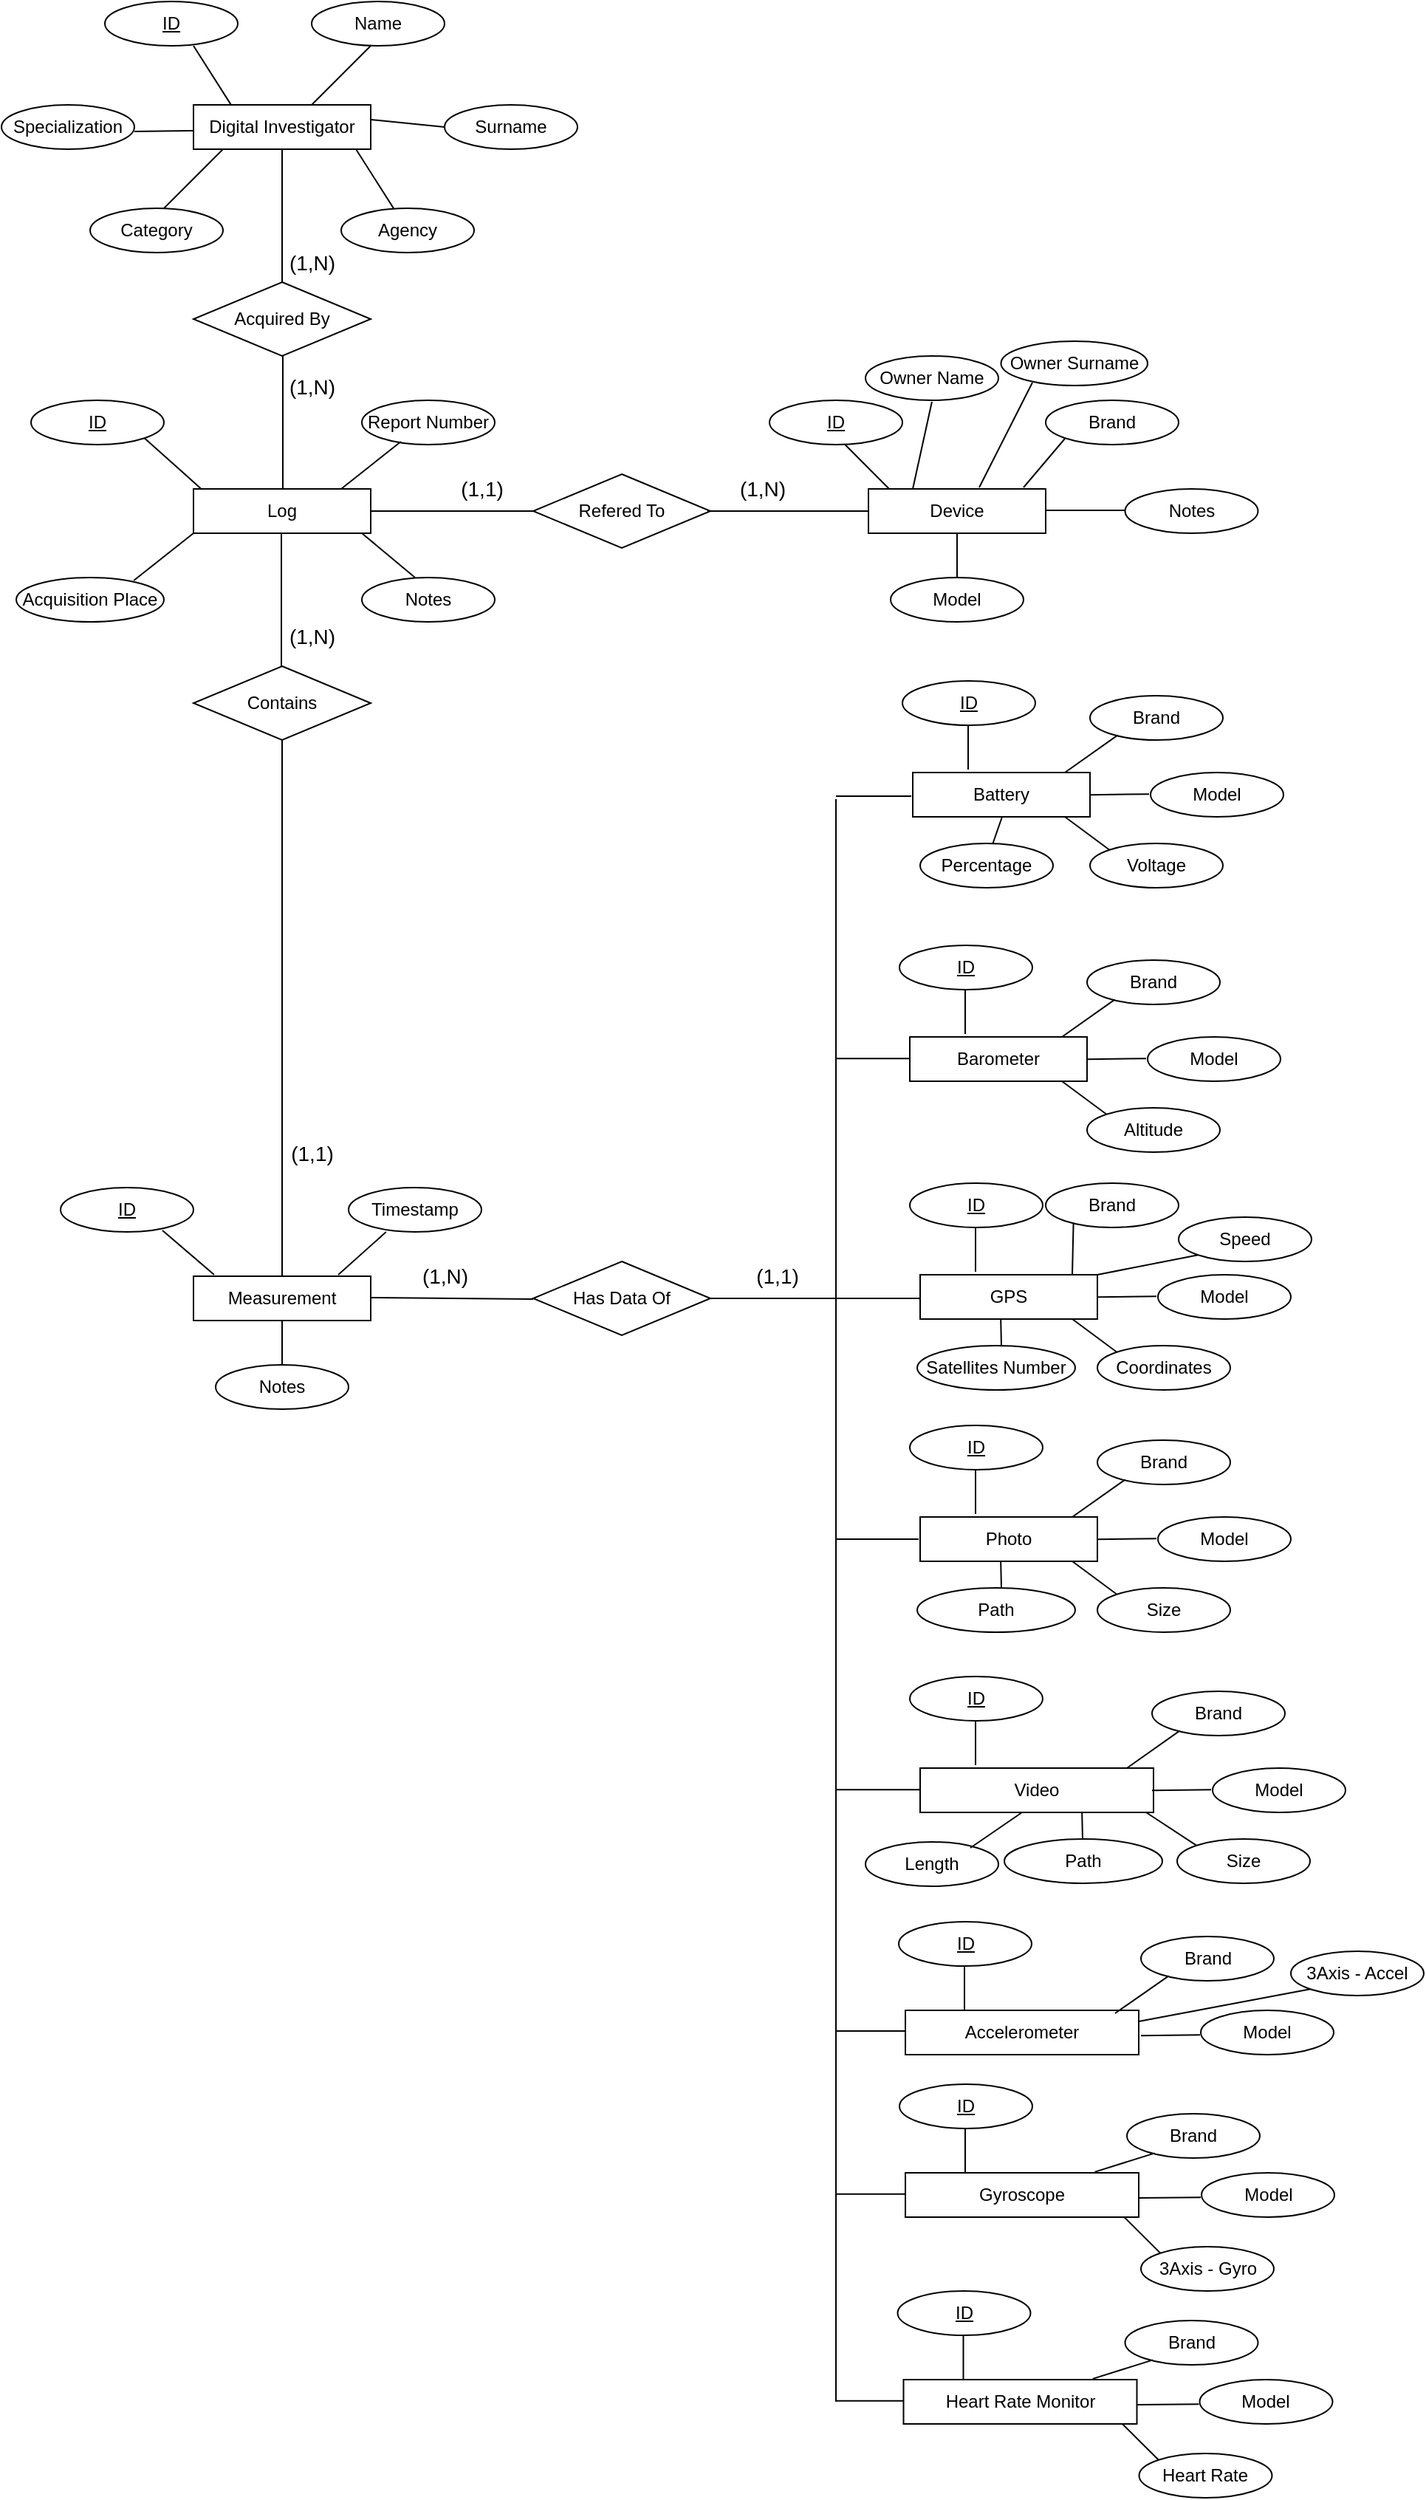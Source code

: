<mxfile version="14.9.2" type="device"><diagram id="i7HdME1S4JDZ9d9rZ92s" name="Page-1"><mxGraphModel dx="677" dy="363" grid="1" gridSize="10" guides="1" tooltips="1" connect="1" arrows="1" fold="1" page="1" pageScale="1" pageWidth="827" pageHeight="1169" math="0" shadow="0"><root><mxCell id="0"/><mxCell id="1" parent="0"/><mxCell id="5FPhKypuNp2SqSt-Zki2-1" value="Digital Investigator" style="rounded=0;whiteSpace=wrap;html=1;" parent="1" vertex="1"><mxGeometry x="210" y="110" width="120" height="30" as="geometry"/></mxCell><mxCell id="5FPhKypuNp2SqSt-Zki2-2" value="&lt;u&gt;ID&lt;/u&gt;" style="ellipse;whiteSpace=wrap;html=1;" parent="1" vertex="1"><mxGeometry x="150" y="40" width="90" height="30" as="geometry"/></mxCell><mxCell id="5FPhKypuNp2SqSt-Zki2-3" value="Surname" style="ellipse;whiteSpace=wrap;html=1;" parent="1" vertex="1"><mxGeometry x="380" y="110" width="90" height="30" as="geometry"/></mxCell><mxCell id="5FPhKypuNp2SqSt-Zki2-4" value="Specialization" style="ellipse;whiteSpace=wrap;html=1;" parent="1" vertex="1"><mxGeometry x="80" y="110" width="90" height="30" as="geometry"/></mxCell><mxCell id="5FPhKypuNp2SqSt-Zki2-5" value="Agency" style="ellipse;whiteSpace=wrap;html=1;" parent="1" vertex="1"><mxGeometry x="310" y="180" width="90" height="30" as="geometry"/></mxCell><mxCell id="5FPhKypuNp2SqSt-Zki2-6" value="Name" style="ellipse;whiteSpace=wrap;html=1;" parent="1" vertex="1"><mxGeometry x="290" y="40" width="90" height="30" as="geometry"/></mxCell><mxCell id="5FPhKypuNp2SqSt-Zki2-7" value="Category" style="ellipse;whiteSpace=wrap;html=1;" parent="1" vertex="1"><mxGeometry x="140" y="180" width="90" height="30" as="geometry"/></mxCell><mxCell id="5FPhKypuNp2SqSt-Zki2-10" value="" style="endArrow=none;html=1;" parent="1" edge="1"><mxGeometry width="50" height="50" relative="1" as="geometry"><mxPoint x="190" y="180" as="sourcePoint"/><mxPoint x="230" y="140" as="targetPoint"/></mxGeometry></mxCell><mxCell id="5FPhKypuNp2SqSt-Zki2-11" value="" style="endArrow=none;html=1;" parent="1" edge="1"><mxGeometry width="50" height="50" relative="1" as="geometry"><mxPoint x="290" y="110" as="sourcePoint"/><mxPoint x="330" y="70" as="targetPoint"/></mxGeometry></mxCell><mxCell id="5FPhKypuNp2SqSt-Zki2-12" value="" style="endArrow=none;html=1;" parent="1" source="5FPhKypuNp2SqSt-Zki2-5" edge="1"><mxGeometry width="50" height="50" relative="1" as="geometry"><mxPoint x="280" y="180" as="sourcePoint"/><mxPoint x="320" y="140" as="targetPoint"/></mxGeometry></mxCell><mxCell id="5FPhKypuNp2SqSt-Zki2-13" value="" style="endArrow=none;html=1;" parent="1" edge="1"><mxGeometry width="50" height="50" relative="1" as="geometry"><mxPoint x="235.662" y="110.326" as="sourcePoint"/><mxPoint x="210" y="70" as="targetPoint"/></mxGeometry></mxCell><mxCell id="5FPhKypuNp2SqSt-Zki2-14" value="" style="endArrow=none;html=1;exitX=0;exitY=0.5;exitDx=0;exitDy=0;" parent="1" source="5FPhKypuNp2SqSt-Zki2-3" edge="1"><mxGeometry width="50" height="50" relative="1" as="geometry"><mxPoint x="355.662" y="160.326" as="sourcePoint"/><mxPoint x="330" y="120" as="targetPoint"/></mxGeometry></mxCell><mxCell id="5FPhKypuNp2SqSt-Zki2-15" value="" style="endArrow=none;html=1;exitX=0;exitY=0.5;exitDx=0;exitDy=0;" parent="1" edge="1"><mxGeometry width="50" height="50" relative="1" as="geometry"><mxPoint x="210" y="127.5" as="sourcePoint"/><mxPoint x="170" y="128" as="targetPoint"/></mxGeometry></mxCell><mxCell id="5FPhKypuNp2SqSt-Zki2-16" value="Acquired By" style="rhombus;whiteSpace=wrap;html=1;" parent="1" vertex="1"><mxGeometry x="210" y="230" width="120" height="50" as="geometry"/></mxCell><mxCell id="5FPhKypuNp2SqSt-Zki2-17" value="" style="endArrow=none;html=1;entryX=0.5;entryY=1;entryDx=0;entryDy=0;" parent="1" target="5FPhKypuNp2SqSt-Zki2-1" edge="1"><mxGeometry width="50" height="50" relative="1" as="geometry"><mxPoint x="270" y="230" as="sourcePoint"/><mxPoint x="320" y="180" as="targetPoint"/></mxGeometry></mxCell><mxCell id="5FPhKypuNp2SqSt-Zki2-18" value="" style="endArrow=none;html=1;entryX=0.5;entryY=1;entryDx=0;entryDy=0;" parent="1" edge="1"><mxGeometry width="50" height="50" relative="1" as="geometry"><mxPoint x="270.5" y="371" as="sourcePoint"/><mxPoint x="270.5" y="280" as="targetPoint"/></mxGeometry></mxCell><mxCell id="5FPhKypuNp2SqSt-Zki2-19" value="Log" style="rounded=0;whiteSpace=wrap;html=1;" parent="1" vertex="1"><mxGeometry x="210" y="370" width="120" height="30" as="geometry"/></mxCell><mxCell id="5FPhKypuNp2SqSt-Zki2-20" value="&lt;u&gt;ID&lt;/u&gt;" style="ellipse;whiteSpace=wrap;html=1;" parent="1" vertex="1"><mxGeometry x="100" y="310" width="90" height="30" as="geometry"/></mxCell><mxCell id="5FPhKypuNp2SqSt-Zki2-21" value="Acquisition Place" style="ellipse;whiteSpace=wrap;html=1;" parent="1" vertex="1"><mxGeometry x="90" y="430" width="100" height="30" as="geometry"/></mxCell><mxCell id="5FPhKypuNp2SqSt-Zki2-22" value="Notes" style="ellipse;whiteSpace=wrap;html=1;" parent="1" vertex="1"><mxGeometry x="324" y="430" width="90" height="30" as="geometry"/></mxCell><mxCell id="5FPhKypuNp2SqSt-Zki2-23" value="Report Number" style="ellipse;whiteSpace=wrap;html=1;" parent="1" vertex="1"><mxGeometry x="324" y="310" width="90" height="30" as="geometry"/></mxCell><mxCell id="5FPhKypuNp2SqSt-Zki2-24" value="" style="endArrow=none;html=1;entryX=1;entryY=1;entryDx=0;entryDy=0;" parent="1" target="5FPhKypuNp2SqSt-Zki2-20" edge="1"><mxGeometry width="50" height="50" relative="1" as="geometry"><mxPoint x="215.662" y="370.326" as="sourcePoint"/><mxPoint x="190" y="330" as="targetPoint"/></mxGeometry></mxCell><mxCell id="5FPhKypuNp2SqSt-Zki2-25" value="" style="endArrow=none;html=1;entryX=1;entryY=1;entryDx=0;entryDy=0;" parent="1" edge="1"><mxGeometry width="50" height="50" relative="1" as="geometry"><mxPoint x="360" y="430" as="sourcePoint"/><mxPoint x="324.0" y="399.997" as="targetPoint"/></mxGeometry></mxCell><mxCell id="5FPhKypuNp2SqSt-Zki2-26" value="" style="endArrow=none;html=1;entryX=1;entryY=1;entryDx=0;entryDy=0;exitX=0;exitY=1;exitDx=0;exitDy=0;" parent="1" source="5FPhKypuNp2SqSt-Zki2-19" edge="1"><mxGeometry width="50" height="50" relative="1" as="geometry"><mxPoint x="198.42" y="412" as="sourcePoint"/><mxPoint x="169.58" y="431.997" as="targetPoint"/></mxGeometry></mxCell><mxCell id="5FPhKypuNp2SqSt-Zki2-27" value="" style="endArrow=none;html=1;entryX=1;entryY=1;entryDx=0;entryDy=0;exitX=0;exitY=1;exitDx=0;exitDy=0;" parent="1" edge="1"><mxGeometry width="50" height="50" relative="1" as="geometry"><mxPoint x="350.42" y="338" as="sourcePoint"/><mxPoint x="310.0" y="369.997" as="targetPoint"/></mxGeometry></mxCell><mxCell id="5FPhKypuNp2SqSt-Zki2-28" value="Refered To" style="rhombus;whiteSpace=wrap;html=1;" parent="1" vertex="1"><mxGeometry x="440" y="360" width="120" height="50" as="geometry"/></mxCell><mxCell id="5FPhKypuNp2SqSt-Zki2-29" value="" style="endArrow=none;html=1;entryX=0;entryY=0.5;entryDx=0;entryDy=0;" parent="1" edge="1"><mxGeometry width="50" height="50" relative="1" as="geometry"><mxPoint x="330" y="385" as="sourcePoint"/><mxPoint x="440" y="385" as="targetPoint"/></mxGeometry></mxCell><mxCell id="5FPhKypuNp2SqSt-Zki2-30" value="" style="endArrow=none;html=1;entryX=0;entryY=0.5;entryDx=0;entryDy=0;" parent="1" edge="1"><mxGeometry width="50" height="50" relative="1" as="geometry"><mxPoint x="558" y="385" as="sourcePoint"/><mxPoint x="668" y="385" as="targetPoint"/></mxGeometry></mxCell><mxCell id="5FPhKypuNp2SqSt-Zki2-31" value="Device" style="rounded=0;whiteSpace=wrap;html=1;" parent="1" vertex="1"><mxGeometry x="667" y="370" width="120" height="30" as="geometry"/></mxCell><mxCell id="5FPhKypuNp2SqSt-Zki2-32" value="&lt;u&gt;ID&lt;/u&gt;" style="ellipse;whiteSpace=wrap;html=1;" parent="1" vertex="1"><mxGeometry x="600" y="310" width="90" height="30" as="geometry"/></mxCell><mxCell id="5FPhKypuNp2SqSt-Zki2-33" value="Brand" style="ellipse;whiteSpace=wrap;html=1;" parent="1" vertex="1"><mxGeometry x="787" y="310" width="90" height="30" as="geometry"/></mxCell><mxCell id="5FPhKypuNp2SqSt-Zki2-34" value="Model" style="ellipse;whiteSpace=wrap;html=1;" parent="1" vertex="1"><mxGeometry x="682" y="430" width="90" height="30" as="geometry"/></mxCell><mxCell id="5FPhKypuNp2SqSt-Zki2-35" value="" style="endArrow=none;html=1;entryX=1;entryY=1;entryDx=0;entryDy=0;exitX=0.117;exitY=0;exitDx=0;exitDy=0;exitPerimeter=0;" parent="1" source="5FPhKypuNp2SqSt-Zki2-31" edge="1"><mxGeometry width="50" height="50" relative="1" as="geometry"><mxPoint x="690" y="375" as="sourcePoint"/><mxPoint x="651.16" y="339.997" as="targetPoint"/></mxGeometry></mxCell><mxCell id="5FPhKypuNp2SqSt-Zki2-36" value="" style="endArrow=none;html=1;exitX=0.117;exitY=0;exitDx=0;exitDy=0;exitPerimeter=0;entryX=0.144;entryY=0.867;entryDx=0;entryDy=0;entryPerimeter=0;" parent="1" target="5FPhKypuNp2SqSt-Zki2-33" edge="1"><mxGeometry width="50" height="50" relative="1" as="geometry"><mxPoint x="772" y="369" as="sourcePoint"/><mxPoint x="792" y="336" as="targetPoint"/></mxGeometry></mxCell><mxCell id="5FPhKypuNp2SqSt-Zki2-37" value="" style="endArrow=none;html=1;exitX=0.5;exitY=0;exitDx=0;exitDy=0;entryX=0.5;entryY=1;entryDx=0;entryDy=0;" parent="1" source="5FPhKypuNp2SqSt-Zki2-34" target="5FPhKypuNp2SqSt-Zki2-31" edge="1"><mxGeometry width="50" height="50" relative="1" as="geometry"><mxPoint x="700" y="430" as="sourcePoint"/><mxPoint x="728" y="410" as="targetPoint"/></mxGeometry></mxCell><mxCell id="5FPhKypuNp2SqSt-Zki2-38" value="Contains" style="rhombus;whiteSpace=wrap;html=1;" parent="1" vertex="1"><mxGeometry x="210" y="490" width="120" height="50" as="geometry"/></mxCell><mxCell id="5FPhKypuNp2SqSt-Zki2-39" value="" style="endArrow=none;html=1;entryX=0.5;entryY=1;entryDx=0;entryDy=0;" parent="1" edge="1"><mxGeometry width="50" height="50" relative="1" as="geometry"><mxPoint x="269.5" y="490" as="sourcePoint"/><mxPoint x="269.5" y="400" as="targetPoint"/></mxGeometry></mxCell><mxCell id="5FPhKypuNp2SqSt-Zki2-40" value="" style="endArrow=none;html=1;entryX=0.5;entryY=1;entryDx=0;entryDy=0;exitX=0.5;exitY=0;exitDx=0;exitDy=0;" parent="1" source="5FPhKypuNp2SqSt-Zki2-41" target="5FPhKypuNp2SqSt-Zki2-38" edge="1"><mxGeometry width="50" height="50" relative="1" as="geometry"><mxPoint x="269.5" y="795" as="sourcePoint"/><mxPoint x="269.5" y="705" as="targetPoint"/></mxGeometry></mxCell><mxCell id="5FPhKypuNp2SqSt-Zki2-41" value="Measurement" style="rounded=0;whiteSpace=wrap;html=1;" parent="1" vertex="1"><mxGeometry x="210" y="903" width="120" height="30" as="geometry"/></mxCell><mxCell id="5FPhKypuNp2SqSt-Zki2-42" value="&lt;u&gt;ID&lt;/u&gt;" style="ellipse;whiteSpace=wrap;html=1;" parent="1" vertex="1"><mxGeometry x="120" y="843" width="90" height="30" as="geometry"/></mxCell><mxCell id="5FPhKypuNp2SqSt-Zki2-43" value="Timestamp" style="ellipse;whiteSpace=wrap;html=1;" parent="1" vertex="1"><mxGeometry x="315" y="843" width="90" height="30" as="geometry"/></mxCell><mxCell id="5FPhKypuNp2SqSt-Zki2-44" value="Notes" style="ellipse;whiteSpace=wrap;html=1;" parent="1" vertex="1"><mxGeometry x="225" y="963" width="90" height="30" as="geometry"/></mxCell><mxCell id="5FPhKypuNp2SqSt-Zki2-45" value="" style="endArrow=none;html=1;" parent="1" edge="1"><mxGeometry width="50" height="50" relative="1" as="geometry"><mxPoint x="224.002" y="901.996" as="sourcePoint"/><mxPoint x="189" y="872" as="targetPoint"/></mxGeometry></mxCell><mxCell id="5FPhKypuNp2SqSt-Zki2-46" value="" style="endArrow=none;html=1;exitX=0.5;exitY=0;exitDx=0;exitDy=0;" parent="1" source="5FPhKypuNp2SqSt-Zki2-44" edge="1"><mxGeometry width="50" height="50" relative="1" as="geometry"><mxPoint x="305.002" y="962.996" as="sourcePoint"/><mxPoint x="270" y="933" as="targetPoint"/></mxGeometry></mxCell><mxCell id="5FPhKypuNp2SqSt-Zki2-47" value="" style="endArrow=none;html=1;exitX=0;exitY=1;exitDx=0;exitDy=0;entryX=0.817;entryY=-0.033;entryDx=0;entryDy=0;entryPerimeter=0;" parent="1" target="5FPhKypuNp2SqSt-Zki2-41" edge="1"><mxGeometry width="50" height="50" relative="1" as="geometry"><mxPoint x="340.42" y="873" as="sourcePoint"/><mxPoint x="300" y="905" as="targetPoint"/></mxGeometry></mxCell><mxCell id="5FPhKypuNp2SqSt-Zki2-48" value="Has Data Of" style="rhombus;whiteSpace=wrap;html=1;" parent="1" vertex="1"><mxGeometry x="440" y="893" width="120" height="50" as="geometry"/></mxCell><mxCell id="5FPhKypuNp2SqSt-Zki2-49" value="" style="endArrow=none;html=1;entryX=0;entryY=0.5;entryDx=0;entryDy=0;" parent="1" edge="1"><mxGeometry width="50" height="50" relative="1" as="geometry"><mxPoint x="330" y="917.5" as="sourcePoint"/><mxPoint x="440" y="918.5" as="targetPoint"/></mxGeometry></mxCell><mxCell id="5FPhKypuNp2SqSt-Zki2-50" value="" style="endArrow=none;html=1;" parent="1" edge="1"><mxGeometry width="50" height="50" relative="1" as="geometry"><mxPoint x="560" y="918" as="sourcePoint"/><mxPoint x="703" y="918" as="targetPoint"/></mxGeometry></mxCell><mxCell id="5FPhKypuNp2SqSt-Zki2-52" value="" style="endArrow=none;html=1;" parent="1" edge="1"><mxGeometry width="50" height="50" relative="1" as="geometry"><mxPoint x="645" y="1665" as="sourcePoint"/><mxPoint x="645" y="580" as="targetPoint"/></mxGeometry></mxCell><mxCell id="5FPhKypuNp2SqSt-Zki2-54" value="" style="endArrow=none;html=1;" parent="1" edge="1"><mxGeometry width="50" height="50" relative="1" as="geometry"><mxPoint x="696" y="578" as="sourcePoint"/><mxPoint x="645" y="578" as="targetPoint"/><Array as="points"><mxPoint x="655" y="578"/></Array></mxGeometry></mxCell><mxCell id="5FPhKypuNp2SqSt-Zki2-55" value="Battery" style="rounded=0;whiteSpace=wrap;html=1;" parent="1" vertex="1"><mxGeometry x="697" y="562" width="120" height="30" as="geometry"/></mxCell><mxCell id="5FPhKypuNp2SqSt-Zki2-56" value="&lt;u&gt;ID&lt;/u&gt;" style="ellipse;whiteSpace=wrap;html=1;" parent="1" vertex="1"><mxGeometry x="690" y="500" width="90" height="30" as="geometry"/></mxCell><mxCell id="5FPhKypuNp2SqSt-Zki2-57" value="" style="endArrow=none;html=1;exitX=0.5;exitY=0;exitDx=0;exitDy=0;entryX=0.5;entryY=1;entryDx=0;entryDy=0;" parent="1" edge="1"><mxGeometry width="50" height="50" relative="1" as="geometry"><mxPoint x="734.5" y="560" as="sourcePoint"/><mxPoint x="734.5" y="530" as="targetPoint"/></mxGeometry></mxCell><mxCell id="5FPhKypuNp2SqSt-Zki2-58" value="Brand" style="ellipse;whiteSpace=wrap;html=1;" parent="1" vertex="1"><mxGeometry x="817" y="510" width="90" height="30" as="geometry"/></mxCell><mxCell id="5FPhKypuNp2SqSt-Zki2-59" value="Model" style="ellipse;whiteSpace=wrap;html=1;" parent="1" vertex="1"><mxGeometry x="858" y="562" width="90" height="30" as="geometry"/></mxCell><mxCell id="5FPhKypuNp2SqSt-Zki2-60" value="Voltage" style="ellipse;whiteSpace=wrap;html=1;" parent="1" vertex="1"><mxGeometry x="817" y="610" width="90" height="30" as="geometry"/></mxCell><mxCell id="5FPhKypuNp2SqSt-Zki2-61" value="" style="endArrow=none;html=1;entryX=1;entryY=1;entryDx=0;entryDy=0;exitX=0.209;exitY=0.889;exitDx=0;exitDy=0;exitPerimeter=0;" parent="1" source="5FPhKypuNp2SqSt-Zki2-58" edge="1"><mxGeometry width="50" height="50" relative="1" as="geometry"><mxPoint x="840" y="540" as="sourcePoint"/><mxPoint x="800.0" y="561.997" as="targetPoint"/></mxGeometry></mxCell><mxCell id="5FPhKypuNp2SqSt-Zki2-62" value="" style="endArrow=none;html=1;entryX=1;entryY=1;entryDx=0;entryDy=0;exitX=0;exitY=0;exitDx=0;exitDy=0;" parent="1" source="5FPhKypuNp2SqSt-Zki2-60" edge="1"><mxGeometry width="50" height="50" relative="1" as="geometry"><mxPoint x="836" y="622" as="sourcePoint"/><mxPoint x="800.0" y="591.997" as="targetPoint"/></mxGeometry></mxCell><mxCell id="5FPhKypuNp2SqSt-Zki2-63" value="" style="endArrow=none;html=1;exitX=0;exitY=0.5;exitDx=0;exitDy=0;" parent="1" edge="1"><mxGeometry width="50" height="50" relative="1" as="geometry"><mxPoint x="857" y="576.58" as="sourcePoint"/><mxPoint x="817" y="577.08" as="targetPoint"/></mxGeometry></mxCell><mxCell id="5FPhKypuNp2SqSt-Zki2-64" value="Barometer" style="rounded=0;whiteSpace=wrap;html=1;" parent="1" vertex="1"><mxGeometry x="695" y="741" width="120" height="30" as="geometry"/></mxCell><mxCell id="5FPhKypuNp2SqSt-Zki2-65" value="&lt;u&gt;ID&lt;/u&gt;" style="ellipse;whiteSpace=wrap;html=1;" parent="1" vertex="1"><mxGeometry x="688" y="679" width="90" height="30" as="geometry"/></mxCell><mxCell id="5FPhKypuNp2SqSt-Zki2-66" value="" style="endArrow=none;html=1;exitX=0.5;exitY=0;exitDx=0;exitDy=0;entryX=0.5;entryY=1;entryDx=0;entryDy=0;" parent="1" edge="1"><mxGeometry width="50" height="50" relative="1" as="geometry"><mxPoint x="732.5" y="739" as="sourcePoint"/><mxPoint x="732.5" y="709" as="targetPoint"/></mxGeometry></mxCell><mxCell id="5FPhKypuNp2SqSt-Zki2-67" value="Brand" style="ellipse;whiteSpace=wrap;html=1;" parent="1" vertex="1"><mxGeometry x="815" y="689" width="90" height="30" as="geometry"/></mxCell><mxCell id="5FPhKypuNp2SqSt-Zki2-68" value="Model" style="ellipse;whiteSpace=wrap;html=1;" parent="1" vertex="1"><mxGeometry x="856" y="741" width="90" height="30" as="geometry"/></mxCell><mxCell id="5FPhKypuNp2SqSt-Zki2-69" value="Altitude" style="ellipse;whiteSpace=wrap;html=1;" parent="1" vertex="1"><mxGeometry x="815" y="789" width="90" height="30" as="geometry"/></mxCell><mxCell id="5FPhKypuNp2SqSt-Zki2-70" value="" style="endArrow=none;html=1;entryX=1;entryY=1;entryDx=0;entryDy=0;exitX=0.209;exitY=0.889;exitDx=0;exitDy=0;exitPerimeter=0;" parent="1" source="5FPhKypuNp2SqSt-Zki2-67" edge="1"><mxGeometry width="50" height="50" relative="1" as="geometry"><mxPoint x="838" y="719" as="sourcePoint"/><mxPoint x="798.0" y="740.997" as="targetPoint"/></mxGeometry></mxCell><mxCell id="5FPhKypuNp2SqSt-Zki2-71" value="" style="endArrow=none;html=1;entryX=1;entryY=1;entryDx=0;entryDy=0;exitX=0;exitY=0;exitDx=0;exitDy=0;" parent="1" source="5FPhKypuNp2SqSt-Zki2-69" edge="1"><mxGeometry width="50" height="50" relative="1" as="geometry"><mxPoint x="834" y="801" as="sourcePoint"/><mxPoint x="798.0" y="770.997" as="targetPoint"/></mxGeometry></mxCell><mxCell id="5FPhKypuNp2SqSt-Zki2-72" value="" style="endArrow=none;html=1;exitX=0;exitY=0.5;exitDx=0;exitDy=0;" parent="1" edge="1"><mxGeometry width="50" height="50" relative="1" as="geometry"><mxPoint x="855.0" y="755.58" as="sourcePoint"/><mxPoint x="815.0" y="756.08" as="targetPoint"/></mxGeometry></mxCell><mxCell id="5FPhKypuNp2SqSt-Zki2-73" value="" style="endArrow=none;html=1;" parent="1" edge="1"><mxGeometry width="50" height="50" relative="1" as="geometry"><mxPoint x="695" y="755.58" as="sourcePoint"/><mxPoint x="645" y="755.58" as="targetPoint"/><Array as="points"><mxPoint x="655" y="755.58"/></Array></mxGeometry></mxCell><mxCell id="5FPhKypuNp2SqSt-Zki2-74" value="GPS" style="rounded=0;whiteSpace=wrap;html=1;" parent="1" vertex="1"><mxGeometry x="702" y="902" width="120" height="30" as="geometry"/></mxCell><mxCell id="5FPhKypuNp2SqSt-Zki2-75" value="&lt;u&gt;ID&lt;/u&gt;" style="ellipse;whiteSpace=wrap;html=1;" parent="1" vertex="1"><mxGeometry x="695" y="840" width="90" height="30" as="geometry"/></mxCell><mxCell id="5FPhKypuNp2SqSt-Zki2-76" value="" style="endArrow=none;html=1;exitX=0.5;exitY=0;exitDx=0;exitDy=0;entryX=0.5;entryY=1;entryDx=0;entryDy=0;" parent="1" edge="1"><mxGeometry width="50" height="50" relative="1" as="geometry"><mxPoint x="739.5" y="900" as="sourcePoint"/><mxPoint x="739.5" y="870" as="targetPoint"/></mxGeometry></mxCell><mxCell id="5FPhKypuNp2SqSt-Zki2-77" value="Brand" style="ellipse;whiteSpace=wrap;html=1;" parent="1" vertex="1"><mxGeometry x="787" y="840" width="90" height="30" as="geometry"/></mxCell><mxCell id="5FPhKypuNp2SqSt-Zki2-78" value="Model" style="ellipse;whiteSpace=wrap;html=1;" parent="1" vertex="1"><mxGeometry x="863" y="902" width="90" height="30" as="geometry"/></mxCell><mxCell id="5FPhKypuNp2SqSt-Zki2-79" value="Coordinates" style="ellipse;whiteSpace=wrap;html=1;" parent="1" vertex="1"><mxGeometry x="822" y="950" width="90" height="30" as="geometry"/></mxCell><mxCell id="5FPhKypuNp2SqSt-Zki2-80" value="" style="endArrow=none;html=1;entryX=1;entryY=1;entryDx=0;entryDy=0;exitX=0.209;exitY=0.889;exitDx=0;exitDy=0;exitPerimeter=0;" parent="1" source="5FPhKypuNp2SqSt-Zki2-77" edge="1"><mxGeometry width="50" height="50" relative="1" as="geometry"><mxPoint x="845" y="880" as="sourcePoint"/><mxPoint x="805.0" y="901.997" as="targetPoint"/></mxGeometry></mxCell><mxCell id="5FPhKypuNp2SqSt-Zki2-81" value="" style="endArrow=none;html=1;entryX=1;entryY=1;entryDx=0;entryDy=0;exitX=0;exitY=0;exitDx=0;exitDy=0;" parent="1" source="5FPhKypuNp2SqSt-Zki2-79" edge="1"><mxGeometry width="50" height="50" relative="1" as="geometry"><mxPoint x="841" y="962" as="sourcePoint"/><mxPoint x="805.0" y="931.997" as="targetPoint"/></mxGeometry></mxCell><mxCell id="5FPhKypuNp2SqSt-Zki2-82" value="" style="endArrow=none;html=1;exitX=0;exitY=0.5;exitDx=0;exitDy=0;" parent="1" edge="1"><mxGeometry width="50" height="50" relative="1" as="geometry"><mxPoint x="862" y="916.58" as="sourcePoint"/><mxPoint x="822" y="917.08" as="targetPoint"/></mxGeometry></mxCell><mxCell id="5FPhKypuNp2SqSt-Zki2-83" value="Satellites Number" style="ellipse;whiteSpace=wrap;html=1;" parent="1" vertex="1"><mxGeometry x="700" y="950" width="107" height="30" as="geometry"/></mxCell><mxCell id="5FPhKypuNp2SqSt-Zki2-84" value="" style="endArrow=none;html=1;entryX=0.5;entryY=1;entryDx=0;entryDy=0;" parent="1" edge="1"><mxGeometry width="50" height="50" relative="1" as="geometry"><mxPoint x="757" y="950" as="sourcePoint"/><mxPoint x="756.58" y="932" as="targetPoint"/></mxGeometry></mxCell><mxCell id="5FPhKypuNp2SqSt-Zki2-86" value="Photo" style="rounded=0;whiteSpace=wrap;html=1;" parent="1" vertex="1"><mxGeometry x="702" y="1066" width="120" height="30" as="geometry"/></mxCell><mxCell id="5FPhKypuNp2SqSt-Zki2-87" value="&lt;u&gt;ID&lt;/u&gt;" style="ellipse;whiteSpace=wrap;html=1;" parent="1" vertex="1"><mxGeometry x="695" y="1004" width="90" height="30" as="geometry"/></mxCell><mxCell id="5FPhKypuNp2SqSt-Zki2-88" value="" style="endArrow=none;html=1;exitX=0.5;exitY=0;exitDx=0;exitDy=0;entryX=0.5;entryY=1;entryDx=0;entryDy=0;" parent="1" edge="1"><mxGeometry width="50" height="50" relative="1" as="geometry"><mxPoint x="739.5" y="1064" as="sourcePoint"/><mxPoint x="739.5" y="1034" as="targetPoint"/></mxGeometry></mxCell><mxCell id="5FPhKypuNp2SqSt-Zki2-89" value="Brand" style="ellipse;whiteSpace=wrap;html=1;" parent="1" vertex="1"><mxGeometry x="822" y="1014" width="90" height="30" as="geometry"/></mxCell><mxCell id="5FPhKypuNp2SqSt-Zki2-90" value="Model" style="ellipse;whiteSpace=wrap;html=1;" parent="1" vertex="1"><mxGeometry x="863" y="1066" width="90" height="30" as="geometry"/></mxCell><mxCell id="5FPhKypuNp2SqSt-Zki2-91" value="Size" style="ellipse;whiteSpace=wrap;html=1;" parent="1" vertex="1"><mxGeometry x="822" y="1114" width="90" height="30" as="geometry"/></mxCell><mxCell id="5FPhKypuNp2SqSt-Zki2-92" value="" style="endArrow=none;html=1;entryX=1;entryY=1;entryDx=0;entryDy=0;exitX=0.209;exitY=0.889;exitDx=0;exitDy=0;exitPerimeter=0;" parent="1" source="5FPhKypuNp2SqSt-Zki2-89" edge="1"><mxGeometry width="50" height="50" relative="1" as="geometry"><mxPoint x="845" y="1044" as="sourcePoint"/><mxPoint x="805.0" y="1065.997" as="targetPoint"/></mxGeometry></mxCell><mxCell id="5FPhKypuNp2SqSt-Zki2-93" value="" style="endArrow=none;html=1;entryX=1;entryY=1;entryDx=0;entryDy=0;exitX=0;exitY=0;exitDx=0;exitDy=0;" parent="1" source="5FPhKypuNp2SqSt-Zki2-91" edge="1"><mxGeometry width="50" height="50" relative="1" as="geometry"><mxPoint x="841" y="1126" as="sourcePoint"/><mxPoint x="805.0" y="1095.997" as="targetPoint"/></mxGeometry></mxCell><mxCell id="5FPhKypuNp2SqSt-Zki2-94" value="" style="endArrow=none;html=1;exitX=0;exitY=0.5;exitDx=0;exitDy=0;" parent="1" edge="1"><mxGeometry width="50" height="50" relative="1" as="geometry"><mxPoint x="862.0" y="1080.58" as="sourcePoint"/><mxPoint x="822.0" y="1081.08" as="targetPoint"/></mxGeometry></mxCell><mxCell id="5FPhKypuNp2SqSt-Zki2-95" value="Path" style="ellipse;whiteSpace=wrap;html=1;" parent="1" vertex="1"><mxGeometry x="700" y="1114" width="107" height="30" as="geometry"/></mxCell><mxCell id="5FPhKypuNp2SqSt-Zki2-96" value="" style="endArrow=none;html=1;entryX=0.5;entryY=1;entryDx=0;entryDy=0;" parent="1" edge="1"><mxGeometry width="50" height="50" relative="1" as="geometry"><mxPoint x="757.0" y="1114" as="sourcePoint"/><mxPoint x="756.58" y="1096" as="targetPoint"/></mxGeometry></mxCell><mxCell id="5FPhKypuNp2SqSt-Zki2-97" value="" style="endArrow=none;html=1;" parent="1" edge="1"><mxGeometry width="50" height="50" relative="1" as="geometry"><mxPoint x="701" y="1081" as="sourcePoint"/><mxPoint x="645" y="1081" as="targetPoint"/><Array as="points"/></mxGeometry></mxCell><mxCell id="5FPhKypuNp2SqSt-Zki2-99" value="Video" style="rounded=0;whiteSpace=wrap;html=1;" parent="1" vertex="1"><mxGeometry x="702" y="1236" width="158" height="30" as="geometry"/></mxCell><mxCell id="5FPhKypuNp2SqSt-Zki2-100" value="&lt;u&gt;ID&lt;/u&gt;" style="ellipse;whiteSpace=wrap;html=1;" parent="1" vertex="1"><mxGeometry x="695" y="1174" width="90" height="30" as="geometry"/></mxCell><mxCell id="5FPhKypuNp2SqSt-Zki2-101" value="" style="endArrow=none;html=1;exitX=0.5;exitY=0;exitDx=0;exitDy=0;entryX=0.5;entryY=1;entryDx=0;entryDy=0;" parent="1" edge="1"><mxGeometry width="50" height="50" relative="1" as="geometry"><mxPoint x="739.5" y="1234" as="sourcePoint"/><mxPoint x="739.5" y="1204" as="targetPoint"/></mxGeometry></mxCell><mxCell id="5FPhKypuNp2SqSt-Zki2-102" value="Brand" style="ellipse;whiteSpace=wrap;html=1;" parent="1" vertex="1"><mxGeometry x="859" y="1184" width="90" height="30" as="geometry"/></mxCell><mxCell id="5FPhKypuNp2SqSt-Zki2-103" value="Model" style="ellipse;whiteSpace=wrap;html=1;" parent="1" vertex="1"><mxGeometry x="900" y="1236" width="90" height="30" as="geometry"/></mxCell><mxCell id="5FPhKypuNp2SqSt-Zki2-104" value="Size" style="ellipse;whiteSpace=wrap;html=1;" parent="1" vertex="1"><mxGeometry x="876" y="1284" width="90" height="30" as="geometry"/></mxCell><mxCell id="5FPhKypuNp2SqSt-Zki2-105" value="" style="endArrow=none;html=1;entryX=1;entryY=1;entryDx=0;entryDy=0;exitX=0.209;exitY=0.889;exitDx=0;exitDy=0;exitPerimeter=0;" parent="1" source="5FPhKypuNp2SqSt-Zki2-102" edge="1"><mxGeometry width="50" height="50" relative="1" as="geometry"><mxPoint x="882" y="1214" as="sourcePoint"/><mxPoint x="842.0" y="1235.997" as="targetPoint"/></mxGeometry></mxCell><mxCell id="5FPhKypuNp2SqSt-Zki2-106" value="" style="endArrow=none;html=1;entryX=1;entryY=1;entryDx=0;entryDy=0;exitX=0;exitY=0;exitDx=0;exitDy=0;" parent="1" source="5FPhKypuNp2SqSt-Zki2-104" edge="1"><mxGeometry width="50" height="50" relative="1" as="geometry"><mxPoint x="891" y="1296" as="sourcePoint"/><mxPoint x="855.0" y="1265.997" as="targetPoint"/></mxGeometry></mxCell><mxCell id="5FPhKypuNp2SqSt-Zki2-107" value="" style="endArrow=none;html=1;exitX=0;exitY=0.5;exitDx=0;exitDy=0;" parent="1" edge="1"><mxGeometry width="50" height="50" relative="1" as="geometry"><mxPoint x="899.0" y="1250.58" as="sourcePoint"/><mxPoint x="859.0" y="1251.08" as="targetPoint"/></mxGeometry></mxCell><mxCell id="5FPhKypuNp2SqSt-Zki2-108" value="Path" style="ellipse;whiteSpace=wrap;html=1;" parent="1" vertex="1"><mxGeometry x="759" y="1284" width="107" height="30" as="geometry"/></mxCell><mxCell id="5FPhKypuNp2SqSt-Zki2-109" value="" style="endArrow=none;html=1;entryX=0.5;entryY=1;entryDx=0;entryDy=0;" parent="1" edge="1"><mxGeometry width="50" height="50" relative="1" as="geometry"><mxPoint x="812.0" y="1284.0" as="sourcePoint"/><mxPoint x="811.58" y="1266" as="targetPoint"/></mxGeometry></mxCell><mxCell id="5FPhKypuNp2SqSt-Zki2-110" value="" style="endArrow=none;html=1;" parent="1" edge="1"><mxGeometry width="50" height="50" relative="1" as="geometry"><mxPoint x="702" y="1250.58" as="sourcePoint"/><mxPoint x="645" y="1250.58" as="targetPoint"/><Array as="points"/></mxGeometry></mxCell><mxCell id="5FPhKypuNp2SqSt-Zki2-111" value="Length" style="ellipse;whiteSpace=wrap;html=1;" parent="1" vertex="1"><mxGeometry x="665" y="1286" width="90" height="30" as="geometry"/></mxCell><mxCell id="5FPhKypuNp2SqSt-Zki2-112" value="" style="endArrow=none;html=1;entryX=1;entryY=1;entryDx=0;entryDy=0;exitX=0.209;exitY=0.889;exitDx=0;exitDy=0;exitPerimeter=0;" parent="1" edge="1"><mxGeometry width="50" height="50" relative="1" as="geometry"><mxPoint x="771" y="1266" as="sourcePoint"/><mxPoint x="736" y="1290" as="targetPoint"/></mxGeometry></mxCell><mxCell id="5FPhKypuNp2SqSt-Zki2-113" value="&lt;font style=&quot;font-size: 14px&quot;&gt;(1,N)&lt;/font&gt;" style="text;html=1;align=center;verticalAlign=middle;resizable=0;points=[];autosize=1;strokeColor=none;" parent="1" vertex="1"><mxGeometry x="265" y="207" width="50" height="20" as="geometry"/></mxCell><mxCell id="5FPhKypuNp2SqSt-Zki2-114" value="&lt;font style=&quot;font-size: 14px&quot;&gt;(1,N)&lt;/font&gt;" style="text;html=1;align=center;verticalAlign=middle;resizable=0;points=[];autosize=1;strokeColor=none;" parent="1" vertex="1"><mxGeometry x="265" y="291" width="50" height="20" as="geometry"/></mxCell><mxCell id="5FPhKypuNp2SqSt-Zki2-115" value="&lt;font style=&quot;font-size: 14px&quot;&gt;(1,N)&lt;/font&gt;" style="text;html=1;align=center;verticalAlign=middle;resizable=0;points=[];autosize=1;strokeColor=none;" parent="1" vertex="1"><mxGeometry x="570" y="360" width="50" height="20" as="geometry"/></mxCell><mxCell id="5FPhKypuNp2SqSt-Zki2-116" value="&lt;font style=&quot;font-size: 14px&quot;&gt;(1,1)&lt;/font&gt;" style="text;html=1;align=center;verticalAlign=middle;resizable=0;points=[];autosize=1;strokeColor=none;" parent="1" vertex="1"><mxGeometry x="385" y="360" width="40" height="20" as="geometry"/></mxCell><mxCell id="5FPhKypuNp2SqSt-Zki2-117" value="&lt;font style=&quot;font-size: 14px&quot;&gt;(1,N)&lt;/font&gt;" style="text;html=1;align=center;verticalAlign=middle;resizable=0;points=[];autosize=1;strokeColor=none;" parent="1" vertex="1"><mxGeometry x="265" y="460" width="50" height="20" as="geometry"/></mxCell><mxCell id="5FPhKypuNp2SqSt-Zki2-118" value="&lt;font style=&quot;font-size: 14px&quot;&gt;(1,1)&lt;/font&gt;" style="text;html=1;align=center;verticalAlign=middle;resizable=0;points=[];autosize=1;strokeColor=none;" parent="1" vertex="1"><mxGeometry x="270" y="810" width="40" height="20" as="geometry"/></mxCell><mxCell id="5FPhKypuNp2SqSt-Zki2-119" value="&lt;font style=&quot;font-size: 14px&quot;&gt;(1,N)&lt;/font&gt;" style="text;html=1;align=center;verticalAlign=middle;resizable=0;points=[];autosize=1;strokeColor=none;" parent="1" vertex="1"><mxGeometry x="355" y="893" width="50" height="20" as="geometry"/></mxCell><mxCell id="5FPhKypuNp2SqSt-Zki2-120" value="&lt;font style=&quot;font-size: 14px&quot;&gt;(1,1)&lt;/font&gt;" style="text;html=1;align=center;verticalAlign=middle;resizable=0;points=[];autosize=1;strokeColor=none;" parent="1" vertex="1"><mxGeometry x="585" y="893" width="40" height="20" as="geometry"/></mxCell><mxCell id="C85OBEuX-7nAnnByUvvK-2" value="Accelerometer" style="rounded=0;whiteSpace=wrap;html=1;" parent="1" vertex="1"><mxGeometry x="692" y="1400" width="158" height="30" as="geometry"/></mxCell><mxCell id="C85OBEuX-7nAnnByUvvK-3" value="" style="endArrow=none;html=1;entryX=1;entryY=1;entryDx=0;entryDy=0;" parent="1" edge="1"><mxGeometry width="50" height="50" relative="1" as="geometry"><mxPoint x="749.5" y="615" as="sourcePoint"/><mxPoint x="757.5" y="591.997" as="targetPoint"/></mxGeometry></mxCell><mxCell id="C85OBEuX-7nAnnByUvvK-4" value="Percentage" style="ellipse;whiteSpace=wrap;html=1;" parent="1" vertex="1"><mxGeometry x="702" y="610" width="90" height="30" as="geometry"/></mxCell><mxCell id="C85OBEuX-7nAnnByUvvK-5" value="&lt;u&gt;ID&lt;/u&gt;" style="ellipse;whiteSpace=wrap;html=1;" parent="1" vertex="1"><mxGeometry x="687.5" y="1340" width="90" height="30" as="geometry"/></mxCell><mxCell id="C85OBEuX-7nAnnByUvvK-6" value="" style="endArrow=none;html=1;exitX=0.5;exitY=0;exitDx=0;exitDy=0;entryX=0.5;entryY=1;entryDx=0;entryDy=0;" parent="1" edge="1"><mxGeometry width="50" height="50" relative="1" as="geometry"><mxPoint x="732.0" y="1400" as="sourcePoint"/><mxPoint x="732.0" y="1370" as="targetPoint"/></mxGeometry></mxCell><mxCell id="C85OBEuX-7nAnnByUvvK-7" value="Brand" style="ellipse;whiteSpace=wrap;html=1;" parent="1" vertex="1"><mxGeometry x="851.5" y="1350" width="90" height="30" as="geometry"/></mxCell><mxCell id="C85OBEuX-7nAnnByUvvK-8" value="" style="endArrow=none;html=1;exitX=0.209;exitY=0.889;exitDx=0;exitDy=0;exitPerimeter=0;" parent="1" source="C85OBEuX-7nAnnByUvvK-7" edge="1"><mxGeometry width="50" height="50" relative="1" as="geometry"><mxPoint x="874.5" y="1380" as="sourcePoint"/><mxPoint x="834" y="1402" as="targetPoint"/></mxGeometry></mxCell><mxCell id="C85OBEuX-7nAnnByUvvK-9" value="" style="endArrow=none;html=1;exitX=0;exitY=0.5;exitDx=0;exitDy=0;" parent="1" edge="1"><mxGeometry width="50" height="50" relative="1" as="geometry"><mxPoint x="891.5" y="1416.58" as="sourcePoint"/><mxPoint x="851.5" y="1417.08" as="targetPoint"/></mxGeometry></mxCell><mxCell id="C85OBEuX-7nAnnByUvvK-10" value="Model" style="ellipse;whiteSpace=wrap;html=1;" parent="1" vertex="1"><mxGeometry x="892" y="1400" width="90" height="30" as="geometry"/></mxCell><mxCell id="C85OBEuX-7nAnnByUvvK-11" value="" style="endArrow=none;html=1;" parent="1" edge="1"><mxGeometry width="50" height="50" relative="1" as="geometry"><mxPoint x="692" y="1414" as="sourcePoint"/><mxPoint x="645" y="1414" as="targetPoint"/><Array as="points"/></mxGeometry></mxCell><mxCell id="C85OBEuX-7nAnnByUvvK-13" value="3Axis - Accel" style="ellipse;whiteSpace=wrap;html=1;" parent="1" vertex="1"><mxGeometry x="953" y="1360" width="90" height="30" as="geometry"/></mxCell><mxCell id="C85OBEuX-7nAnnByUvvK-15" value="" style="endArrow=none;html=1;exitX=0;exitY=1;exitDx=0;exitDy=0;entryX=1;entryY=0.25;entryDx=0;entryDy=0;" parent="1" source="C85OBEuX-7nAnnByUvvK-13" target="C85OBEuX-7nAnnByUvvK-2" edge="1"><mxGeometry width="50" height="50" relative="1" as="geometry"><mxPoint x="851.5" y="1430" as="sourcePoint"/><mxPoint x="811.5" y="1430.5" as="targetPoint"/></mxGeometry></mxCell><mxCell id="C85OBEuX-7nAnnByUvvK-16" value="Gyroscope" style="rounded=0;whiteSpace=wrap;html=1;" parent="1" vertex="1"><mxGeometry x="692" y="1510" width="158" height="30" as="geometry"/></mxCell><mxCell id="C85OBEuX-7nAnnByUvvK-17" value="" style="endArrow=none;html=1;" parent="1" edge="1"><mxGeometry width="50" height="50" relative="1" as="geometry"><mxPoint x="692" y="1524.41" as="sourcePoint"/><mxPoint x="645" y="1524.41" as="targetPoint"/><Array as="points"/></mxGeometry></mxCell><mxCell id="C85OBEuX-7nAnnByUvvK-19" value="&lt;u&gt;ID&lt;/u&gt;" style="ellipse;whiteSpace=wrap;html=1;" parent="1" vertex="1"><mxGeometry x="688" y="1450" width="90" height="30" as="geometry"/></mxCell><mxCell id="C85OBEuX-7nAnnByUvvK-20" value="" style="endArrow=none;html=1;exitX=0.5;exitY=0;exitDx=0;exitDy=0;entryX=0.5;entryY=1;entryDx=0;entryDy=0;" parent="1" edge="1"><mxGeometry width="50" height="50" relative="1" as="geometry"><mxPoint x="732.5" y="1510" as="sourcePoint"/><mxPoint x="732.5" y="1480" as="targetPoint"/></mxGeometry></mxCell><mxCell id="C85OBEuX-7nAnnByUvvK-21" value="Brand" style="ellipse;whiteSpace=wrap;html=1;" parent="1" vertex="1"><mxGeometry x="842" y="1470" width="90" height="30" as="geometry"/></mxCell><mxCell id="C85OBEuX-7nAnnByUvvK-22" value="" style="endArrow=none;html=1;exitX=0.209;exitY=0.889;exitDx=0;exitDy=0;exitPerimeter=0;entryX=0.811;entryY=-0.018;entryDx=0;entryDy=0;entryPerimeter=0;" parent="1" source="C85OBEuX-7nAnnByUvvK-21" target="C85OBEuX-7nAnnByUvvK-16" edge="1"><mxGeometry width="50" height="50" relative="1" as="geometry"><mxPoint x="875" y="1490" as="sourcePoint"/><mxPoint x="834.5" y="1512" as="targetPoint"/></mxGeometry></mxCell><mxCell id="C85OBEuX-7nAnnByUvvK-23" value="" style="endArrow=none;html=1;exitX=0;exitY=0.5;exitDx=0;exitDy=0;" parent="1" edge="1"><mxGeometry width="50" height="50" relative="1" as="geometry"><mxPoint x="892" y="1526.58" as="sourcePoint"/><mxPoint x="850" y="1527" as="targetPoint"/></mxGeometry></mxCell><mxCell id="C85OBEuX-7nAnnByUvvK-24" value="Model" style="ellipse;whiteSpace=wrap;html=1;" parent="1" vertex="1"><mxGeometry x="892.5" y="1510" width="90" height="30" as="geometry"/></mxCell><mxCell id="C85OBEuX-7nAnnByUvvK-25" value="" style="endArrow=none;html=1;entryX=1;entryY=0;entryDx=0;entryDy=0;exitX=0;exitY=1;exitDx=0;exitDy=0;" parent="1" source="C85OBEuX-7nAnnByUvvK-26" target="5FPhKypuNp2SqSt-Zki2-74" edge="1"><mxGeometry width="50" height="50" relative="1" as="geometry"><mxPoint x="870" y="890" as="sourcePoint"/><mxPoint x="815.0" y="911.997" as="targetPoint"/></mxGeometry></mxCell><mxCell id="C85OBEuX-7nAnnByUvvK-26" value="Speed" style="ellipse;whiteSpace=wrap;html=1;" parent="1" vertex="1"><mxGeometry x="877" y="863" width="90" height="30" as="geometry"/></mxCell><mxCell id="C85OBEuX-7nAnnByUvvK-27" value="3Axis - Gyro" style="ellipse;whiteSpace=wrap;html=1;" parent="1" vertex="1"><mxGeometry x="851.5" y="1560" width="90" height="30" as="geometry"/></mxCell><mxCell id="C85OBEuX-7nAnnByUvvK-28" value="" style="endArrow=none;html=1;entryX=0.811;entryY=-0.018;entryDx=0;entryDy=0;entryPerimeter=0;exitX=0;exitY=0;exitDx=0;exitDy=0;" parent="1" source="C85OBEuX-7nAnnByUvvK-27" edge="1"><mxGeometry width="50" height="50" relative="1" as="geometry"><mxPoint x="990" y="1590.54" as="sourcePoint"/><mxPoint x="840.138" y="1540" as="targetPoint"/></mxGeometry></mxCell><mxCell id="C85OBEuX-7nAnnByUvvK-51" value="Heart Rate Monitor" style="rounded=0;whiteSpace=wrap;html=1;" parent="1" vertex="1"><mxGeometry x="690.75" y="1650" width="158" height="30" as="geometry"/></mxCell><mxCell id="C85OBEuX-7nAnnByUvvK-52" value="" style="endArrow=none;html=1;" parent="1" edge="1"><mxGeometry width="50" height="50" relative="1" as="geometry"><mxPoint x="691" y="1664.41" as="sourcePoint"/><mxPoint x="645" y="1664.41" as="targetPoint"/><Array as="points"/></mxGeometry></mxCell><mxCell id="C85OBEuX-7nAnnByUvvK-53" value="&lt;u&gt;ID&lt;/u&gt;" style="ellipse;whiteSpace=wrap;html=1;" parent="1" vertex="1"><mxGeometry x="686.75" y="1590" width="90" height="30" as="geometry"/></mxCell><mxCell id="C85OBEuX-7nAnnByUvvK-54" value="" style="endArrow=none;html=1;exitX=0.5;exitY=0;exitDx=0;exitDy=0;entryX=0.5;entryY=1;entryDx=0;entryDy=0;" parent="1" edge="1"><mxGeometry width="50" height="50" relative="1" as="geometry"><mxPoint x="731.25" y="1650" as="sourcePoint"/><mxPoint x="731.25" y="1620" as="targetPoint"/></mxGeometry></mxCell><mxCell id="C85OBEuX-7nAnnByUvvK-55" value="Brand" style="ellipse;whiteSpace=wrap;html=1;" parent="1" vertex="1"><mxGeometry x="840.75" y="1610" width="90" height="30" as="geometry"/></mxCell><mxCell id="C85OBEuX-7nAnnByUvvK-56" value="" style="endArrow=none;html=1;exitX=0.209;exitY=0.889;exitDx=0;exitDy=0;exitPerimeter=0;entryX=0.811;entryY=-0.018;entryDx=0;entryDy=0;entryPerimeter=0;" parent="1" source="C85OBEuX-7nAnnByUvvK-55" target="C85OBEuX-7nAnnByUvvK-51" edge="1"><mxGeometry width="50" height="50" relative="1" as="geometry"><mxPoint x="873.75" y="1630" as="sourcePoint"/><mxPoint x="833.25" y="1652" as="targetPoint"/></mxGeometry></mxCell><mxCell id="C85OBEuX-7nAnnByUvvK-57" value="" style="endArrow=none;html=1;exitX=0;exitY=0.5;exitDx=0;exitDy=0;" parent="1" edge="1"><mxGeometry width="50" height="50" relative="1" as="geometry"><mxPoint x="890.75" y="1666.58" as="sourcePoint"/><mxPoint x="848.75" y="1667" as="targetPoint"/></mxGeometry></mxCell><mxCell id="C85OBEuX-7nAnnByUvvK-58" value="Model" style="ellipse;whiteSpace=wrap;html=1;" parent="1" vertex="1"><mxGeometry x="891.25" y="1650" width="90" height="30" as="geometry"/></mxCell><mxCell id="C85OBEuX-7nAnnByUvvK-59" value="Heart Rate" style="ellipse;whiteSpace=wrap;html=1;" parent="1" vertex="1"><mxGeometry x="850.25" y="1700" width="90" height="30" as="geometry"/></mxCell><mxCell id="C85OBEuX-7nAnnByUvvK-60" value="" style="endArrow=none;html=1;entryX=0.811;entryY=-0.018;entryDx=0;entryDy=0;entryPerimeter=0;exitX=0;exitY=0;exitDx=0;exitDy=0;" parent="1" source="C85OBEuX-7nAnnByUvvK-59" edge="1"><mxGeometry width="50" height="50" relative="1" as="geometry"><mxPoint x="988.75" y="1730.54" as="sourcePoint"/><mxPoint x="838.888" y="1680" as="targetPoint"/></mxGeometry></mxCell><mxCell id="_RNeDTbckUwy_Rc8xRYS-1" value="Notes" style="ellipse;whiteSpace=wrap;html=1;" vertex="1" parent="1"><mxGeometry x="840.75" y="370" width="90" height="30" as="geometry"/></mxCell><mxCell id="_RNeDTbckUwy_Rc8xRYS-2" value="" style="endArrow=none;html=1;entryX=0;entryY=0.5;entryDx=0;entryDy=0;" edge="1" parent="1"><mxGeometry width="50" height="50" relative="1" as="geometry"><mxPoint x="787" y="384.5" as="sourcePoint"/><mxPoint x="841" y="384.5" as="targetPoint"/></mxGeometry></mxCell><mxCell id="_RNeDTbckUwy_Rc8xRYS-4" value="Owner Name" style="ellipse;whiteSpace=wrap;html=1;" vertex="1" parent="1"><mxGeometry x="665" y="280" width="90" height="30" as="geometry"/></mxCell><mxCell id="_RNeDTbckUwy_Rc8xRYS-5" value="" style="endArrow=none;html=1;exitX=0.25;exitY=0;exitDx=0;exitDy=0;entryX=0.144;entryY=0.867;entryDx=0;entryDy=0;entryPerimeter=0;" edge="1" parent="1" source="5FPhKypuNp2SqSt-Zki2-31"><mxGeometry width="50" height="50" relative="1" as="geometry"><mxPoint x="682" y="343.99" as="sourcePoint"/><mxPoint x="709.96" y="311" as="targetPoint"/></mxGeometry></mxCell><mxCell id="_RNeDTbckUwy_Rc8xRYS-6" value="Owner Surname" style="ellipse;whiteSpace=wrap;html=1;" vertex="1" parent="1"><mxGeometry x="756.75" y="270" width="99.25" height="30" as="geometry"/></mxCell><mxCell id="_RNeDTbckUwy_Rc8xRYS-7" value="" style="endArrow=none;html=1;entryX=0.144;entryY=0.867;entryDx=0;entryDy=0;entryPerimeter=0;" edge="1" parent="1"><mxGeometry width="50" height="50" relative="1" as="geometry"><mxPoint x="742" y="369" as="sourcePoint"/><mxPoint x="778" y="298" as="targetPoint"/></mxGeometry></mxCell></root></mxGraphModel></diagram></mxfile>